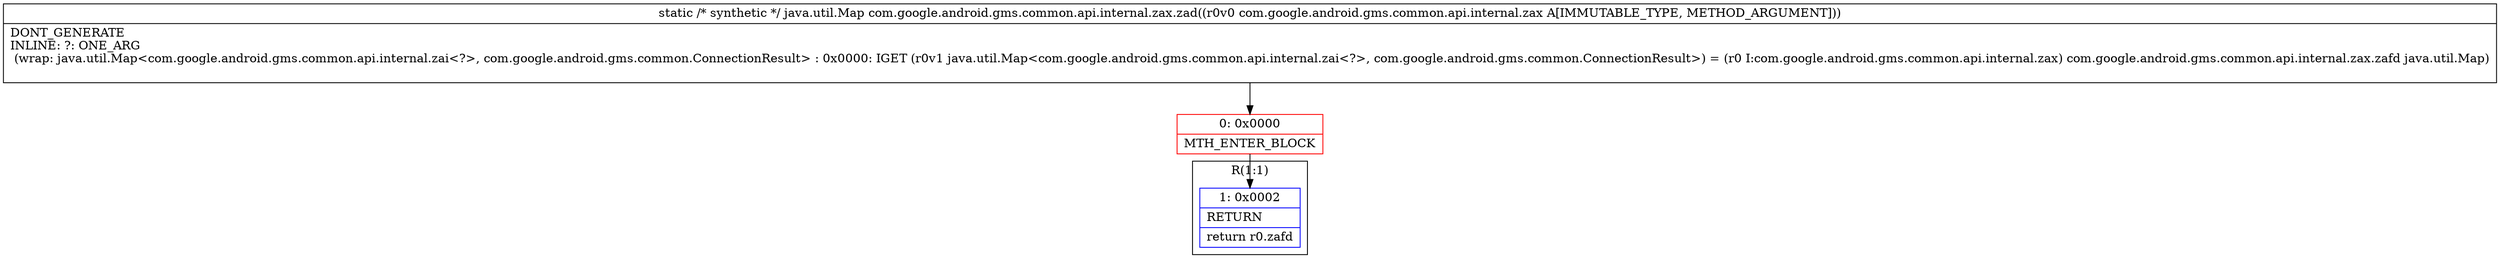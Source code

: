 digraph "CFG forcom.google.android.gms.common.api.internal.zax.zad(Lcom\/google\/android\/gms\/common\/api\/internal\/zax;)Ljava\/util\/Map;" {
subgraph cluster_Region_1696242099 {
label = "R(1:1)";
node [shape=record,color=blue];
Node_1 [shape=record,label="{1\:\ 0x0002|RETURN\l|return r0.zafd\l}"];
}
Node_0 [shape=record,color=red,label="{0\:\ 0x0000|MTH_ENTER_BLOCK\l}"];
MethodNode[shape=record,label="{static \/* synthetic *\/ java.util.Map com.google.android.gms.common.api.internal.zax.zad((r0v0 com.google.android.gms.common.api.internal.zax A[IMMUTABLE_TYPE, METHOD_ARGUMENT]))  | DONT_GENERATE\lINLINE: ?: ONE_ARG  \l  (wrap: java.util.Map\<com.google.android.gms.common.api.internal.zai\<?\>, com.google.android.gms.common.ConnectionResult\> : 0x0000: IGET  (r0v1 java.util.Map\<com.google.android.gms.common.api.internal.zai\<?\>, com.google.android.gms.common.ConnectionResult\>) = (r0 I:com.google.android.gms.common.api.internal.zax) com.google.android.gms.common.api.internal.zax.zafd java.util.Map)\l\l}"];
MethodNode -> Node_0;
Node_0 -> Node_1;
}

